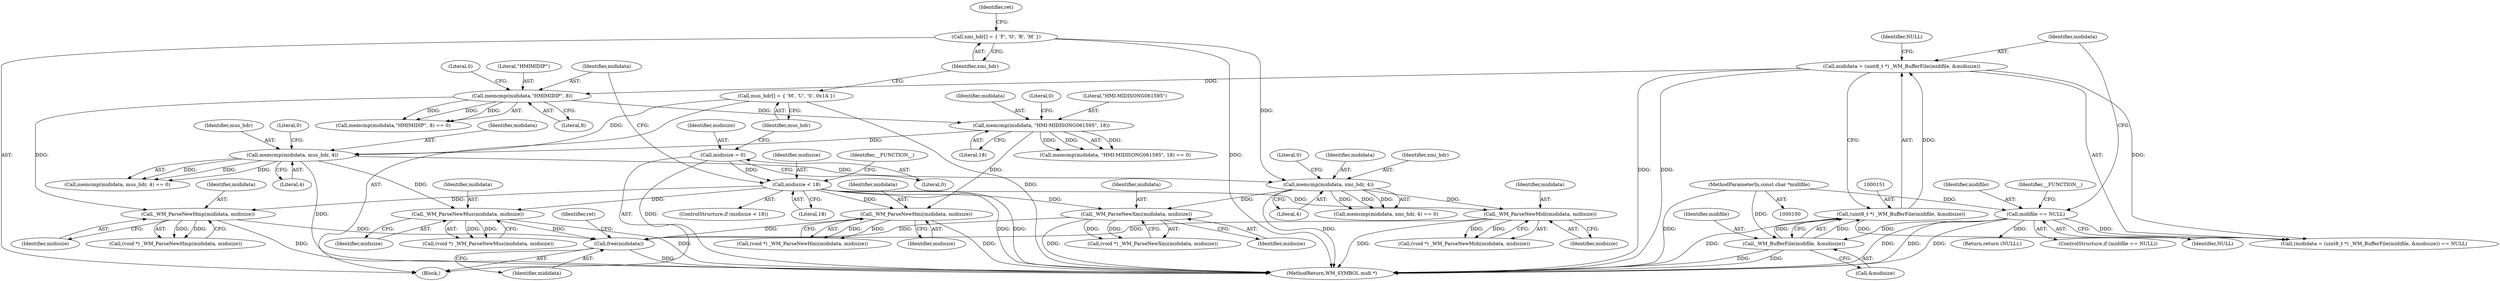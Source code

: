 digraph "0_wildmidi_814f31d8eceda8401eb812fc2e94ed143fdad0ab@API" {
"1000245" [label="(Call,free(mididata))"];
"1000185" [label="(Call,_WM_ParseNewHmp(mididata, midisize))"];
"1000175" [label="(Call,memcmp(mididata,\"HMIMIDIP\", 8))"];
"1000148" [label="(Call,mididata = (uint8_t *) _WM_BufferFile(midifile, &midisize))"];
"1000150" [label="(Call,(uint8_t *) _WM_BufferFile(midifile, &midisize))"];
"1000152" [label="(Call,_WM_BufferFile(midifile, &midisize))"];
"1000134" [label="(Call,midifile == NULL)"];
"1000101" [label="(MethodParameterIn,const char *midifile)"];
"1000161" [label="(Call,midisize < 18)"];
"1000108" [label="(Call,midisize = 0)"];
"1000217" [label="(Call,_WM_ParseNewMus(mididata, midisize))"];
"1000207" [label="(Call,memcmp(mididata, mus_hdr, 4))"];
"1000191" [label="(Call,memcmp(mididata, \"HMI-MIDISONG061595\", 18))"];
"1000112" [label="(Call,mus_hdr[] = { 'M', 'U', 'S', 0x1A })"];
"1000233" [label="(Call,_WM_ParseNewXmi(mididata, midisize))"];
"1000223" [label="(Call,memcmp(mididata, xmi_hdr, 4))"];
"1000115" [label="(Call,xmi_hdr[] = { 'F', 'O', 'R', 'M' })"];
"1000242" [label="(Call,_WM_ParseNewMidi(mididata, midisize))"];
"1000201" [label="(Call,_WM_ParseNewHmi(mididata, midisize))"];
"1000225" [label="(Identifier,xmi_hdr)"];
"1000161" [label="(Call,midisize < 18)"];
"1000227" [label="(Literal,0)"];
"1000191" [label="(Call,memcmp(mididata, \"HMI-MIDISONG061595\", 18))"];
"1000160" [label="(ControlStructure,if (midisize < 18))"];
"1000210" [label="(Literal,4)"];
"1000217" [label="(Call,_WM_ParseNewMus(mididata, midisize))"];
"1000149" [label="(Identifier,mididata)"];
"1000183" [label="(Call,(void *) _WM_ParseNewHmp(mididata, midisize))"];
"1000153" [label="(Identifier,midifile)"];
"1000203" [label="(Identifier,midisize)"];
"1000195" [label="(Literal,0)"];
"1000244" [label="(Identifier,midisize)"];
"1000234" [label="(Identifier,mididata)"];
"1000201" [label="(Call,_WM_ParseNewHmi(mididata, midisize))"];
"1000163" [label="(Literal,18)"];
"1000193" [label="(Literal,\"HMI-MIDISONG061595\")"];
"1000202" [label="(Identifier,mididata)"];
"1000219" [label="(Identifier,midisize)"];
"1000194" [label="(Literal,18)"];
"1000223" [label="(Call,memcmp(mididata, xmi_hdr, 4))"];
"1000218" [label="(Identifier,mididata)"];
"1000245" [label="(Call,free(mididata))"];
"1000156" [label="(Identifier,NULL)"];
"1000176" [label="(Identifier,mididata)"];
"1000177" [label="(Literal,\"HMIMIDIP\")"];
"1000150" [label="(Call,(uint8_t *) _WM_BufferFile(midifile, &midisize))"];
"1000179" [label="(Literal,0)"];
"1000136" [label="(Identifier,NULL)"];
"1000144" [label="(Return,return (NULL);)"];
"1000112" [label="(Call,mus_hdr[] = { 'M', 'U', 'S', 0x1A })"];
"1000166" [label="(Identifier,__FUNCTION__)"];
"1000224" [label="(Identifier,mididata)"];
"1000152" [label="(Call,_WM_BufferFile(midifile, &midisize))"];
"1000248" [label="(Identifier,ret)"];
"1000246" [label="(Identifier,mididata)"];
"1000154" [label="(Call,&midisize)"];
"1000209" [label="(Identifier,mus_hdr)"];
"1000207" [label="(Call,memcmp(mididata, mus_hdr, 4))"];
"1000190" [label="(Call,memcmp(mididata, \"HMI-MIDISONG061595\", 18) == 0)"];
"1000240" [label="(Call,(void *) _WM_ParseNewMidi(mididata, midisize))"];
"1000110" [label="(Literal,0)"];
"1000187" [label="(Identifier,midisize)"];
"1000109" [label="(Identifier,midisize)"];
"1000119" [label="(Identifier,ret)"];
"1000199" [label="(Call,(void *) _WM_ParseNewHmi(mididata, midisize))"];
"1000235" [label="(Identifier,midisize)"];
"1000263" [label="(MethodReturn,WM_SYMBOL midi *)"];
"1000148" [label="(Call,mididata = (uint8_t *) _WM_BufferFile(midifile, &midisize))"];
"1000162" [label="(Identifier,midisize)"];
"1000147" [label="(Call,(mididata = (uint8_t *) _WM_BufferFile(midifile, &midisize)) == NULL)"];
"1000178" [label="(Literal,8)"];
"1000185" [label="(Call,_WM_ParseNewHmp(mididata, midisize))"];
"1000113" [label="(Identifier,mus_hdr)"];
"1000211" [label="(Literal,0)"];
"1000192" [label="(Identifier,mididata)"];
"1000231" [label="(Call,(void *) _WM_ParseNewXmi(mididata, midisize))"];
"1000242" [label="(Call,_WM_ParseNewMidi(mididata, midisize))"];
"1000108" [label="(Call,midisize = 0)"];
"1000226" [label="(Literal,4)"];
"1000233" [label="(Call,_WM_ParseNewXmi(mididata, midisize))"];
"1000134" [label="(Call,midifile == NULL)"];
"1000206" [label="(Call,memcmp(mididata, mus_hdr, 4) == 0)"];
"1000115" [label="(Call,xmi_hdr[] = { 'F', 'O', 'R', 'M' })"];
"1000135" [label="(Identifier,midifile)"];
"1000208" [label="(Identifier,mididata)"];
"1000116" [label="(Identifier,xmi_hdr)"];
"1000133" [label="(ControlStructure,if (midifile == NULL))"];
"1000102" [label="(Block,)"];
"1000139" [label="(Identifier,__FUNCTION__)"];
"1000215" [label="(Call,(void *) _WM_ParseNewMus(mididata, midisize))"];
"1000101" [label="(MethodParameterIn,const char *midifile)"];
"1000243" [label="(Identifier,mididata)"];
"1000175" [label="(Call,memcmp(mididata,\"HMIMIDIP\", 8))"];
"1000186" [label="(Identifier,mididata)"];
"1000222" [label="(Call,memcmp(mididata, xmi_hdr, 4) == 0)"];
"1000174" [label="(Call,memcmp(mididata,\"HMIMIDIP\", 8) == 0)"];
"1000245" -> "1000102"  [label="AST: "];
"1000245" -> "1000246"  [label="CFG: "];
"1000246" -> "1000245"  [label="AST: "];
"1000248" -> "1000245"  [label="CFG: "];
"1000245" -> "1000263"  [label="DDG: "];
"1000185" -> "1000245"  [label="DDG: "];
"1000217" -> "1000245"  [label="DDG: "];
"1000233" -> "1000245"  [label="DDG: "];
"1000242" -> "1000245"  [label="DDG: "];
"1000201" -> "1000245"  [label="DDG: "];
"1000185" -> "1000183"  [label="AST: "];
"1000185" -> "1000187"  [label="CFG: "];
"1000186" -> "1000185"  [label="AST: "];
"1000187" -> "1000185"  [label="AST: "];
"1000183" -> "1000185"  [label="CFG: "];
"1000185" -> "1000263"  [label="DDG: "];
"1000185" -> "1000183"  [label="DDG: "];
"1000185" -> "1000183"  [label="DDG: "];
"1000175" -> "1000185"  [label="DDG: "];
"1000161" -> "1000185"  [label="DDG: "];
"1000175" -> "1000174"  [label="AST: "];
"1000175" -> "1000178"  [label="CFG: "];
"1000176" -> "1000175"  [label="AST: "];
"1000177" -> "1000175"  [label="AST: "];
"1000178" -> "1000175"  [label="AST: "];
"1000179" -> "1000175"  [label="CFG: "];
"1000175" -> "1000174"  [label="DDG: "];
"1000175" -> "1000174"  [label="DDG: "];
"1000175" -> "1000174"  [label="DDG: "];
"1000148" -> "1000175"  [label="DDG: "];
"1000175" -> "1000191"  [label="DDG: "];
"1000148" -> "1000147"  [label="AST: "];
"1000148" -> "1000150"  [label="CFG: "];
"1000149" -> "1000148"  [label="AST: "];
"1000150" -> "1000148"  [label="AST: "];
"1000156" -> "1000148"  [label="CFG: "];
"1000148" -> "1000263"  [label="DDG: "];
"1000148" -> "1000263"  [label="DDG: "];
"1000148" -> "1000147"  [label="DDG: "];
"1000150" -> "1000148"  [label="DDG: "];
"1000150" -> "1000152"  [label="CFG: "];
"1000151" -> "1000150"  [label="AST: "];
"1000152" -> "1000150"  [label="AST: "];
"1000150" -> "1000263"  [label="DDG: "];
"1000150" -> "1000147"  [label="DDG: "];
"1000152" -> "1000150"  [label="DDG: "];
"1000152" -> "1000150"  [label="DDG: "];
"1000152" -> "1000154"  [label="CFG: "];
"1000153" -> "1000152"  [label="AST: "];
"1000154" -> "1000152"  [label="AST: "];
"1000152" -> "1000263"  [label="DDG: "];
"1000152" -> "1000263"  [label="DDG: "];
"1000134" -> "1000152"  [label="DDG: "];
"1000101" -> "1000152"  [label="DDG: "];
"1000134" -> "1000133"  [label="AST: "];
"1000134" -> "1000136"  [label="CFG: "];
"1000135" -> "1000134"  [label="AST: "];
"1000136" -> "1000134"  [label="AST: "];
"1000139" -> "1000134"  [label="CFG: "];
"1000149" -> "1000134"  [label="CFG: "];
"1000134" -> "1000263"  [label="DDG: "];
"1000134" -> "1000263"  [label="DDG: "];
"1000134" -> "1000263"  [label="DDG: "];
"1000101" -> "1000134"  [label="DDG: "];
"1000134" -> "1000144"  [label="DDG: "];
"1000134" -> "1000147"  [label="DDG: "];
"1000101" -> "1000100"  [label="AST: "];
"1000101" -> "1000263"  [label="DDG: "];
"1000161" -> "1000160"  [label="AST: "];
"1000161" -> "1000163"  [label="CFG: "];
"1000162" -> "1000161"  [label="AST: "];
"1000163" -> "1000161"  [label="AST: "];
"1000166" -> "1000161"  [label="CFG: "];
"1000176" -> "1000161"  [label="CFG: "];
"1000161" -> "1000263"  [label="DDG: "];
"1000161" -> "1000263"  [label="DDG: "];
"1000108" -> "1000161"  [label="DDG: "];
"1000161" -> "1000201"  [label="DDG: "];
"1000161" -> "1000217"  [label="DDG: "];
"1000161" -> "1000233"  [label="DDG: "];
"1000161" -> "1000242"  [label="DDG: "];
"1000108" -> "1000102"  [label="AST: "];
"1000108" -> "1000110"  [label="CFG: "];
"1000109" -> "1000108"  [label="AST: "];
"1000110" -> "1000108"  [label="AST: "];
"1000113" -> "1000108"  [label="CFG: "];
"1000108" -> "1000263"  [label="DDG: "];
"1000217" -> "1000215"  [label="AST: "];
"1000217" -> "1000219"  [label="CFG: "];
"1000218" -> "1000217"  [label="AST: "];
"1000219" -> "1000217"  [label="AST: "];
"1000215" -> "1000217"  [label="CFG: "];
"1000217" -> "1000263"  [label="DDG: "];
"1000217" -> "1000215"  [label="DDG: "];
"1000217" -> "1000215"  [label="DDG: "];
"1000207" -> "1000217"  [label="DDG: "];
"1000207" -> "1000206"  [label="AST: "];
"1000207" -> "1000210"  [label="CFG: "];
"1000208" -> "1000207"  [label="AST: "];
"1000209" -> "1000207"  [label="AST: "];
"1000210" -> "1000207"  [label="AST: "];
"1000211" -> "1000207"  [label="CFG: "];
"1000207" -> "1000263"  [label="DDG: "];
"1000207" -> "1000206"  [label="DDG: "];
"1000207" -> "1000206"  [label="DDG: "];
"1000207" -> "1000206"  [label="DDG: "];
"1000191" -> "1000207"  [label="DDG: "];
"1000112" -> "1000207"  [label="DDG: "];
"1000207" -> "1000223"  [label="DDG: "];
"1000191" -> "1000190"  [label="AST: "];
"1000191" -> "1000194"  [label="CFG: "];
"1000192" -> "1000191"  [label="AST: "];
"1000193" -> "1000191"  [label="AST: "];
"1000194" -> "1000191"  [label="AST: "];
"1000195" -> "1000191"  [label="CFG: "];
"1000191" -> "1000190"  [label="DDG: "];
"1000191" -> "1000190"  [label="DDG: "];
"1000191" -> "1000190"  [label="DDG: "];
"1000191" -> "1000201"  [label="DDG: "];
"1000112" -> "1000102"  [label="AST: "];
"1000112" -> "1000113"  [label="CFG: "];
"1000113" -> "1000112"  [label="AST: "];
"1000116" -> "1000112"  [label="CFG: "];
"1000112" -> "1000263"  [label="DDG: "];
"1000233" -> "1000231"  [label="AST: "];
"1000233" -> "1000235"  [label="CFG: "];
"1000234" -> "1000233"  [label="AST: "];
"1000235" -> "1000233"  [label="AST: "];
"1000231" -> "1000233"  [label="CFG: "];
"1000233" -> "1000263"  [label="DDG: "];
"1000233" -> "1000231"  [label="DDG: "];
"1000233" -> "1000231"  [label="DDG: "];
"1000223" -> "1000233"  [label="DDG: "];
"1000223" -> "1000222"  [label="AST: "];
"1000223" -> "1000226"  [label="CFG: "];
"1000224" -> "1000223"  [label="AST: "];
"1000225" -> "1000223"  [label="AST: "];
"1000226" -> "1000223"  [label="AST: "];
"1000227" -> "1000223"  [label="CFG: "];
"1000223" -> "1000263"  [label="DDG: "];
"1000223" -> "1000222"  [label="DDG: "];
"1000223" -> "1000222"  [label="DDG: "];
"1000223" -> "1000222"  [label="DDG: "];
"1000115" -> "1000223"  [label="DDG: "];
"1000223" -> "1000242"  [label="DDG: "];
"1000115" -> "1000102"  [label="AST: "];
"1000115" -> "1000116"  [label="CFG: "];
"1000116" -> "1000115"  [label="AST: "];
"1000119" -> "1000115"  [label="CFG: "];
"1000115" -> "1000263"  [label="DDG: "];
"1000242" -> "1000240"  [label="AST: "];
"1000242" -> "1000244"  [label="CFG: "];
"1000243" -> "1000242"  [label="AST: "];
"1000244" -> "1000242"  [label="AST: "];
"1000240" -> "1000242"  [label="CFG: "];
"1000242" -> "1000263"  [label="DDG: "];
"1000242" -> "1000240"  [label="DDG: "];
"1000242" -> "1000240"  [label="DDG: "];
"1000201" -> "1000199"  [label="AST: "];
"1000201" -> "1000203"  [label="CFG: "];
"1000202" -> "1000201"  [label="AST: "];
"1000203" -> "1000201"  [label="AST: "];
"1000199" -> "1000201"  [label="CFG: "];
"1000201" -> "1000263"  [label="DDG: "];
"1000201" -> "1000199"  [label="DDG: "];
"1000201" -> "1000199"  [label="DDG: "];
}
